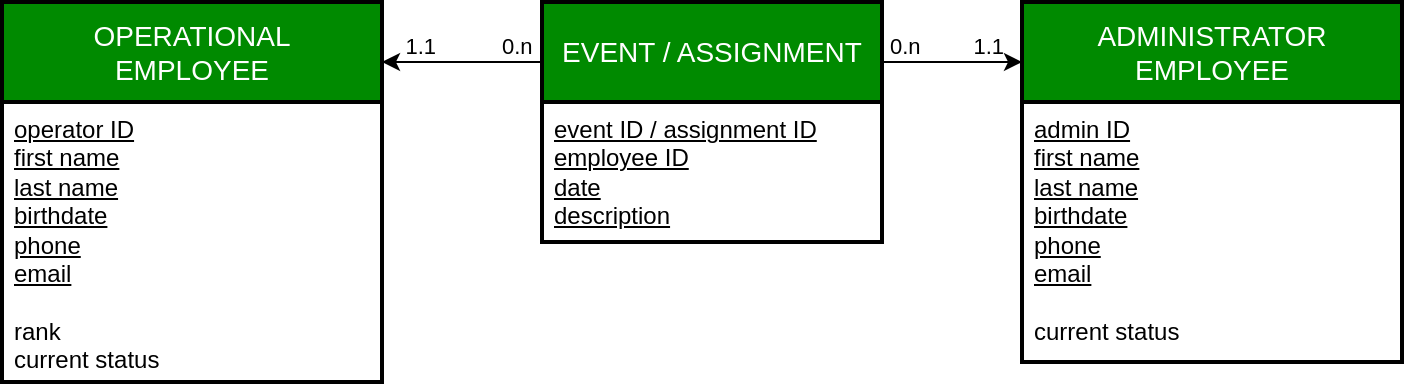<mxfile>
    <diagram name="Pagina-1" id="ogliidfsjKwVIosgU6xk">
        <mxGraphModel dx="826" dy="695" grid="1" gridSize="10" guides="1" tooltips="1" connect="1" arrows="1" fold="1" page="1" pageScale="1" pageWidth="827" pageHeight="1169" background="#ffffff" math="0" shadow="0">
            <root>
                <mxCell id="0"/>
                <mxCell id="1" parent="0"/>
                <mxCell id="ey2NyQJeY1eSOmOU83uW-1" value="OPERATIONAL&lt;br&gt;EMPLOYEE" style="swimlane;childLayout=stackLayout;horizontal=1;startSize=50;horizontalStack=0;rounded=0;fontSize=14;fontStyle=0;strokeWidth=2;resizeParent=0;resizeLast=1;shadow=0;dashed=0;align=center;arcSize=4;whiteSpace=wrap;html=1;fillColor=#008a00;fontColor=#ffffff;strokeColor=#000000;swimlaneFillColor=#FFFFFF;" parent="1" vertex="1">
                    <mxGeometry x="50" y="120" width="190" height="190" as="geometry"/>
                </mxCell>
                <mxCell id="ey2NyQJeY1eSOmOU83uW-2" value="&lt;font color=&quot;#000000&quot;&gt;&lt;u&gt;operator ID&lt;/u&gt;&lt;br&gt;&lt;u&gt;first name&lt;br&gt;last name&lt;br&gt;birthdate&lt;br&gt;phone&lt;br&gt;email&lt;br&gt;&lt;/u&gt;&lt;br&gt;rank&lt;br&gt;current status&lt;/font&gt;" style="align=left;strokeColor=none;fillColor=none;spacingLeft=4;fontSize=12;verticalAlign=top;resizable=0;rotatable=0;part=1;html=1;" parent="ey2NyQJeY1eSOmOU83uW-1" vertex="1">
                    <mxGeometry y="50" width="190" height="140" as="geometry"/>
                </mxCell>
                <mxCell id="ey2NyQJeY1eSOmOU83uW-3" value="EVENT / ASSIGNMENT" style="swimlane;childLayout=stackLayout;horizontal=1;startSize=50;horizontalStack=0;rounded=0;fontSize=14;fontStyle=0;strokeWidth=2;resizeParent=0;resizeLast=1;shadow=0;dashed=0;align=center;arcSize=4;whiteSpace=wrap;html=1;fillColor=#008a00;fontColor=#ffffff;strokeColor=#000000;swimlaneFillColor=#FFFFFF;" parent="1" vertex="1">
                    <mxGeometry x="320" y="120" width="170" height="120" as="geometry"/>
                </mxCell>
                <mxCell id="ey2NyQJeY1eSOmOU83uW-4" value="&lt;font style=&quot;&quot; color=&quot;#000000&quot;&gt;&lt;u&gt;event ID / assignment ID&lt;br&gt;employee ID&lt;br&gt;date&lt;br&gt;description&lt;/u&gt;&lt;/font&gt;" style="align=left;strokeColor=none;fillColor=none;spacingLeft=4;fontSize=12;verticalAlign=top;resizable=0;rotatable=0;part=1;html=1;" parent="ey2NyQJeY1eSOmOU83uW-3" vertex="1">
                    <mxGeometry y="50" width="170" height="70" as="geometry"/>
                </mxCell>
                <mxCell id="ey2NyQJeY1eSOmOU83uW-10" value="" style="endArrow=classic;html=1;rounded=0;strokeColor=#000000;" parent="1" edge="1">
                    <mxGeometry relative="1" as="geometry">
                        <mxPoint x="320" y="150" as="sourcePoint"/>
                        <mxPoint x="240" y="150" as="targetPoint"/>
                    </mxGeometry>
                </mxCell>
                <mxCell id="ey2NyQJeY1eSOmOU83uW-11" value="0.n" style="edgeLabel;resizable=0;html=1;align=left;verticalAlign=bottom;labelBackgroundColor=none;fontColor=#000000;" parent="ey2NyQJeY1eSOmOU83uW-10" connectable="0" vertex="1">
                    <mxGeometry x="-1" relative="1" as="geometry">
                        <mxPoint x="-22" as="offset"/>
                    </mxGeometry>
                </mxCell>
                <mxCell id="ey2NyQJeY1eSOmOU83uW-12" value="1.1" style="edgeLabel;resizable=0;html=1;align=right;verticalAlign=bottom;labelBackgroundColor=none;fontColor=#000000;" parent="ey2NyQJeY1eSOmOU83uW-10" connectable="0" vertex="1">
                    <mxGeometry x="1" relative="1" as="geometry">
                        <mxPoint x="27" as="offset"/>
                    </mxGeometry>
                </mxCell>
                <mxCell id="2" value="ADMINISTRATOR EMPLOYEE" style="swimlane;childLayout=stackLayout;horizontal=1;startSize=50;horizontalStack=0;rounded=0;fontSize=14;fontStyle=0;strokeWidth=2;resizeParent=0;resizeLast=1;shadow=0;dashed=0;align=center;arcSize=4;whiteSpace=wrap;html=1;fillColor=#008a00;fontColor=#ffffff;strokeColor=#000000;swimlaneFillColor=#FFFFFF;" parent="1" vertex="1">
                    <mxGeometry x="560" y="120" width="190" height="180" as="geometry"/>
                </mxCell>
                <mxCell id="3" value="&lt;font color=&quot;#000000&quot;&gt;&lt;u&gt;admin ID&lt;br&gt;&lt;/u&gt;&lt;u&gt;first name&lt;br&gt;last name&lt;br&gt;birthdate&lt;br&gt;phone&lt;br&gt;email&lt;br&gt;&lt;/u&gt;&lt;br&gt;current status&lt;/font&gt;" style="align=left;strokeColor=none;fillColor=none;spacingLeft=4;fontSize=12;verticalAlign=top;resizable=0;rotatable=0;part=1;html=1;" parent="2" vertex="1">
                    <mxGeometry y="50" width="190" height="130" as="geometry"/>
                </mxCell>
                <mxCell id="4" value="" style="endArrow=classic;html=1;strokeColor=#000000;" parent="1" edge="1">
                    <mxGeometry relative="1" as="geometry">
                        <mxPoint x="490" y="150" as="sourcePoint"/>
                        <mxPoint x="560" y="150" as="targetPoint"/>
                    </mxGeometry>
                </mxCell>
                <mxCell id="6" value="0.n" style="edgeLabel;resizable=0;html=1;align=left;verticalAlign=bottom;labelBackgroundColor=none;fontColor=#000000;" parent="4" connectable="0" vertex="1">
                    <mxGeometry x="-1" relative="1" as="geometry">
                        <mxPoint x="2" as="offset"/>
                    </mxGeometry>
                </mxCell>
                <mxCell id="7" value="1.1" style="edgeLabel;resizable=0;html=1;align=right;verticalAlign=bottom;labelBackgroundColor=none;fontColor=#000000;" parent="4" connectable="0" vertex="1">
                    <mxGeometry x="1" relative="1" as="geometry">
                        <mxPoint x="-9" as="offset"/>
                    </mxGeometry>
                </mxCell>
            </root>
        </mxGraphModel>
    </diagram>
</mxfile>